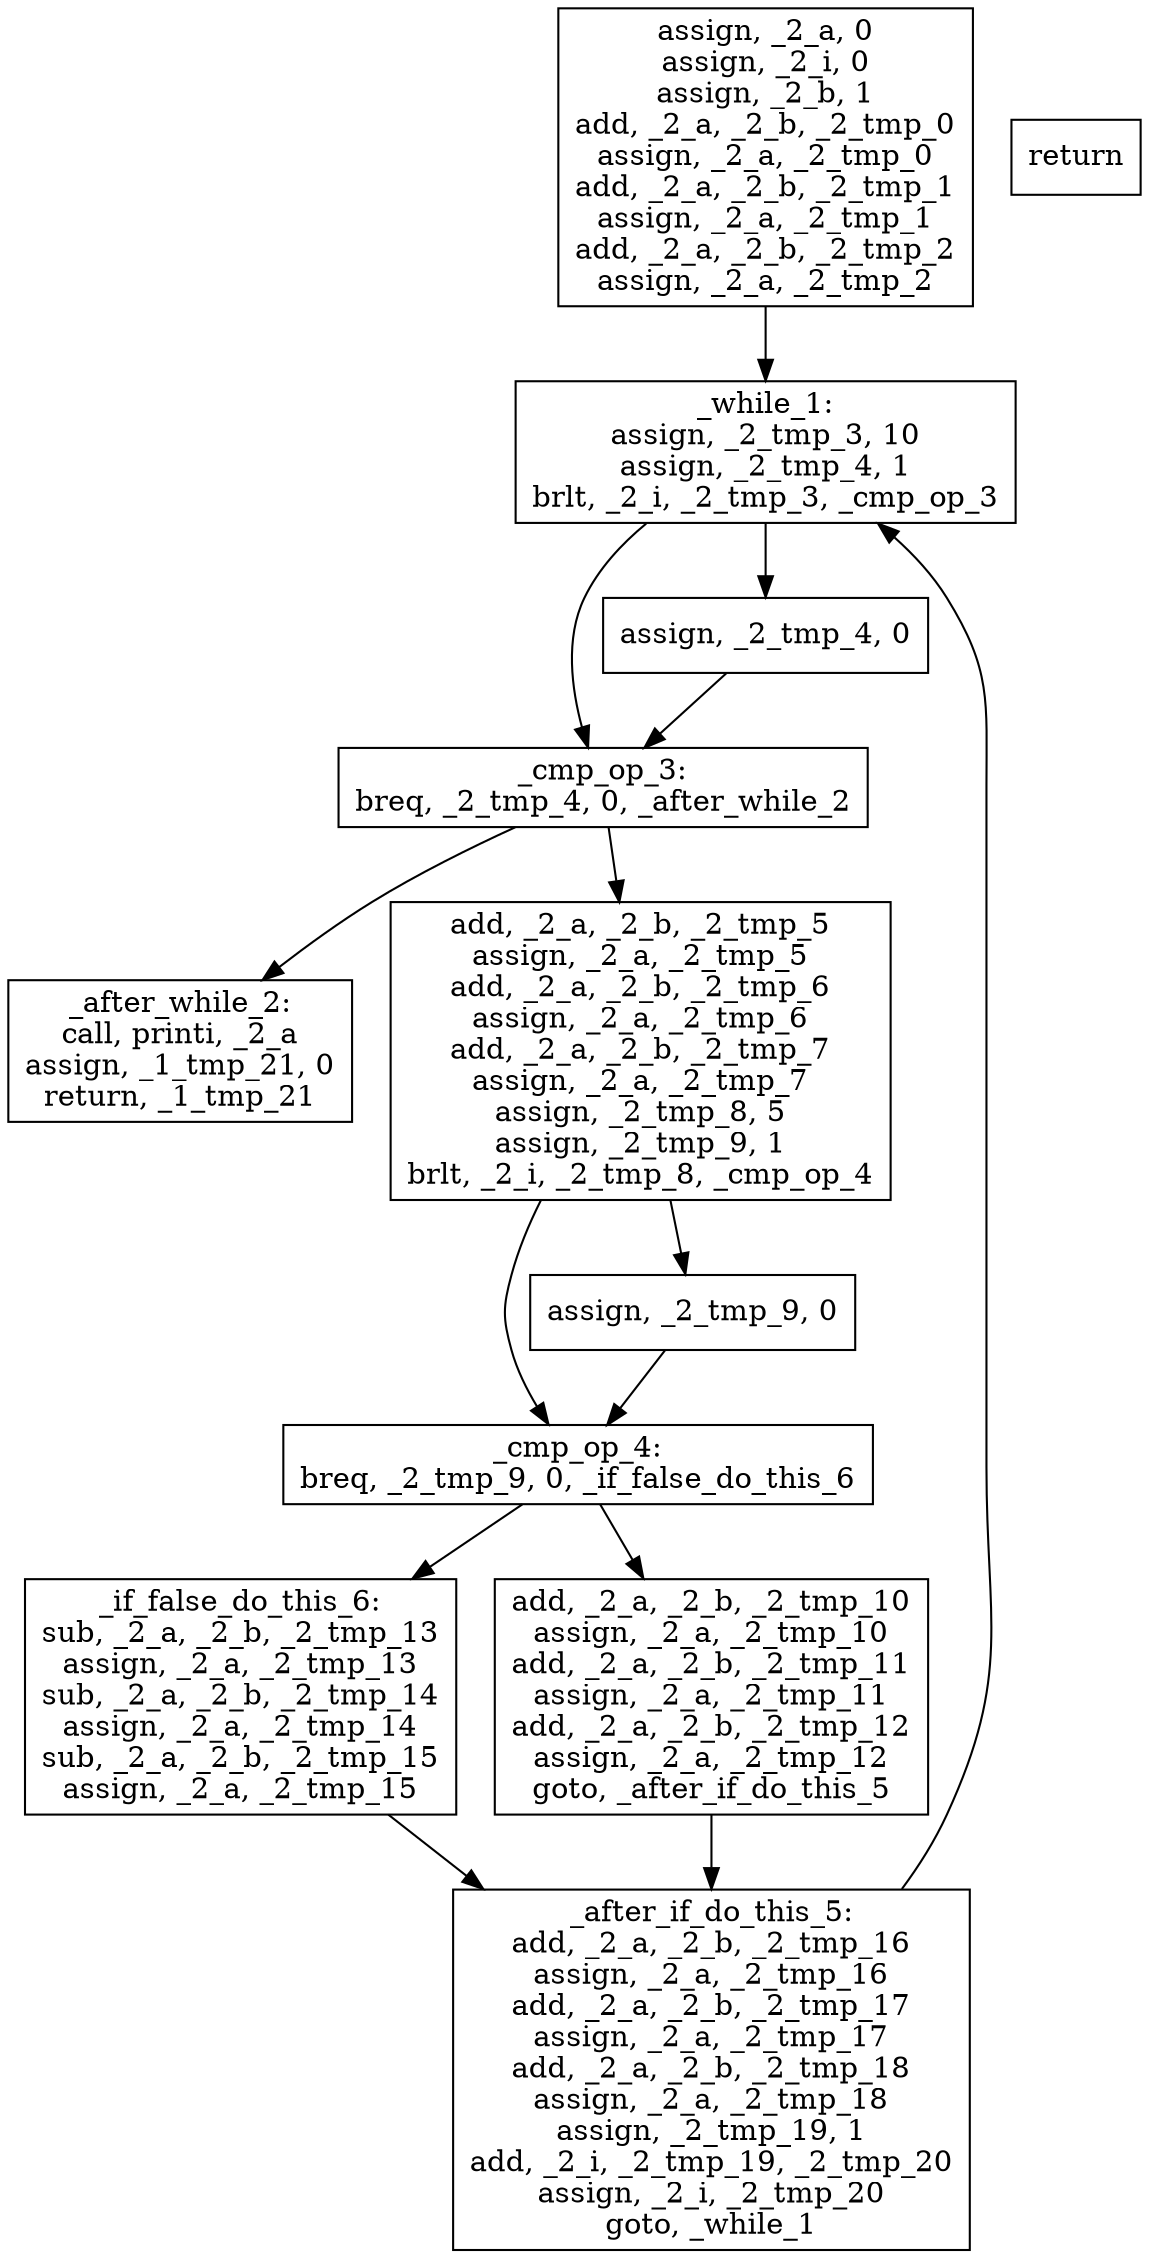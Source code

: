 digraph cfg {

main_1 [label = "", shape = "rect"]
main_1 -> {}

main_1 [label = "assign, _2_a, 0
assign, _2_i, 0
assign, _2_b, 1
add, _2_a, _2_b, _2_tmp_0
assign, _2_a, _2_tmp_0
add, _2_a, _2_b, _2_tmp_1
assign, _2_a, _2_tmp_1
add, _2_a, _2_b, _2_tmp_2
assign, _2_a, _2_tmp_2", shape = "rect"]
main_1 -> {main_2}

main_2 [label = "_while_1:
assign, _2_tmp_3, 10
assign, _2_tmp_4, 1
brlt, _2_i, _2_tmp_3, _cmp_op_3", shape = "rect"]
main_2 -> {main_4; main_3}

main_3 [label = "assign, _2_tmp_4, 0", shape = "rect"]
main_3 -> {main_4}

main_4 [label = "_cmp_op_3:
breq, _2_tmp_4, 0, _after_while_2", shape = "rect"]
main_4 -> {main_11; main_5}

main_5 [label = "add, _2_a, _2_b, _2_tmp_5
assign, _2_a, _2_tmp_5
add, _2_a, _2_b, _2_tmp_6
assign, _2_a, _2_tmp_6
add, _2_a, _2_b, _2_tmp_7
assign, _2_a, _2_tmp_7
assign, _2_tmp_8, 5
assign, _2_tmp_9, 1
brlt, _2_i, _2_tmp_8, _cmp_op_4", shape = "rect"]
main_5 -> {main_7; main_6}

main_6 [label = "assign, _2_tmp_9, 0", shape = "rect"]
main_6 -> {main_7}

main_7 [label = "_cmp_op_4:
breq, _2_tmp_9, 0, _if_false_do_this_6", shape = "rect"]
main_7 -> {main_9; main_8}

main_8 [label = "add, _2_a, _2_b, _2_tmp_10
assign, _2_a, _2_tmp_10
add, _2_a, _2_b, _2_tmp_11
assign, _2_a, _2_tmp_11
add, _2_a, _2_b, _2_tmp_12
assign, _2_a, _2_tmp_12
goto, _after_if_do_this_5", shape = "rect"]
main_8 -> {main_10}

main_9 [label = "_if_false_do_this_6:
sub, _2_a, _2_b, _2_tmp_13
assign, _2_a, _2_tmp_13
sub, _2_a, _2_b, _2_tmp_14
assign, _2_a, _2_tmp_14
sub, _2_a, _2_b, _2_tmp_15
assign, _2_a, _2_tmp_15", shape = "rect"]
main_9 -> {main_10}

main_10 [label = "_after_if_do_this_5:
add, _2_a, _2_b, _2_tmp_16
assign, _2_a, _2_tmp_16
add, _2_a, _2_b, _2_tmp_17
assign, _2_a, _2_tmp_17
add, _2_a, _2_b, _2_tmp_18
assign, _2_a, _2_tmp_18
assign, _2_tmp_19, 1
add, _2_i, _2_tmp_19, _2_tmp_20
assign, _2_i, _2_tmp_20
goto, _while_1", shape = "rect"]
main_10 -> {main_2}

main_11 [label = "_after_while_2:
call, printi, _2_a
assign, _1_tmp_21, 0
return, _1_tmp_21", shape = "rect"]
main_11 -> {}

main_12 [label = "return", shape = "rect"]
main_12 -> {}
}
